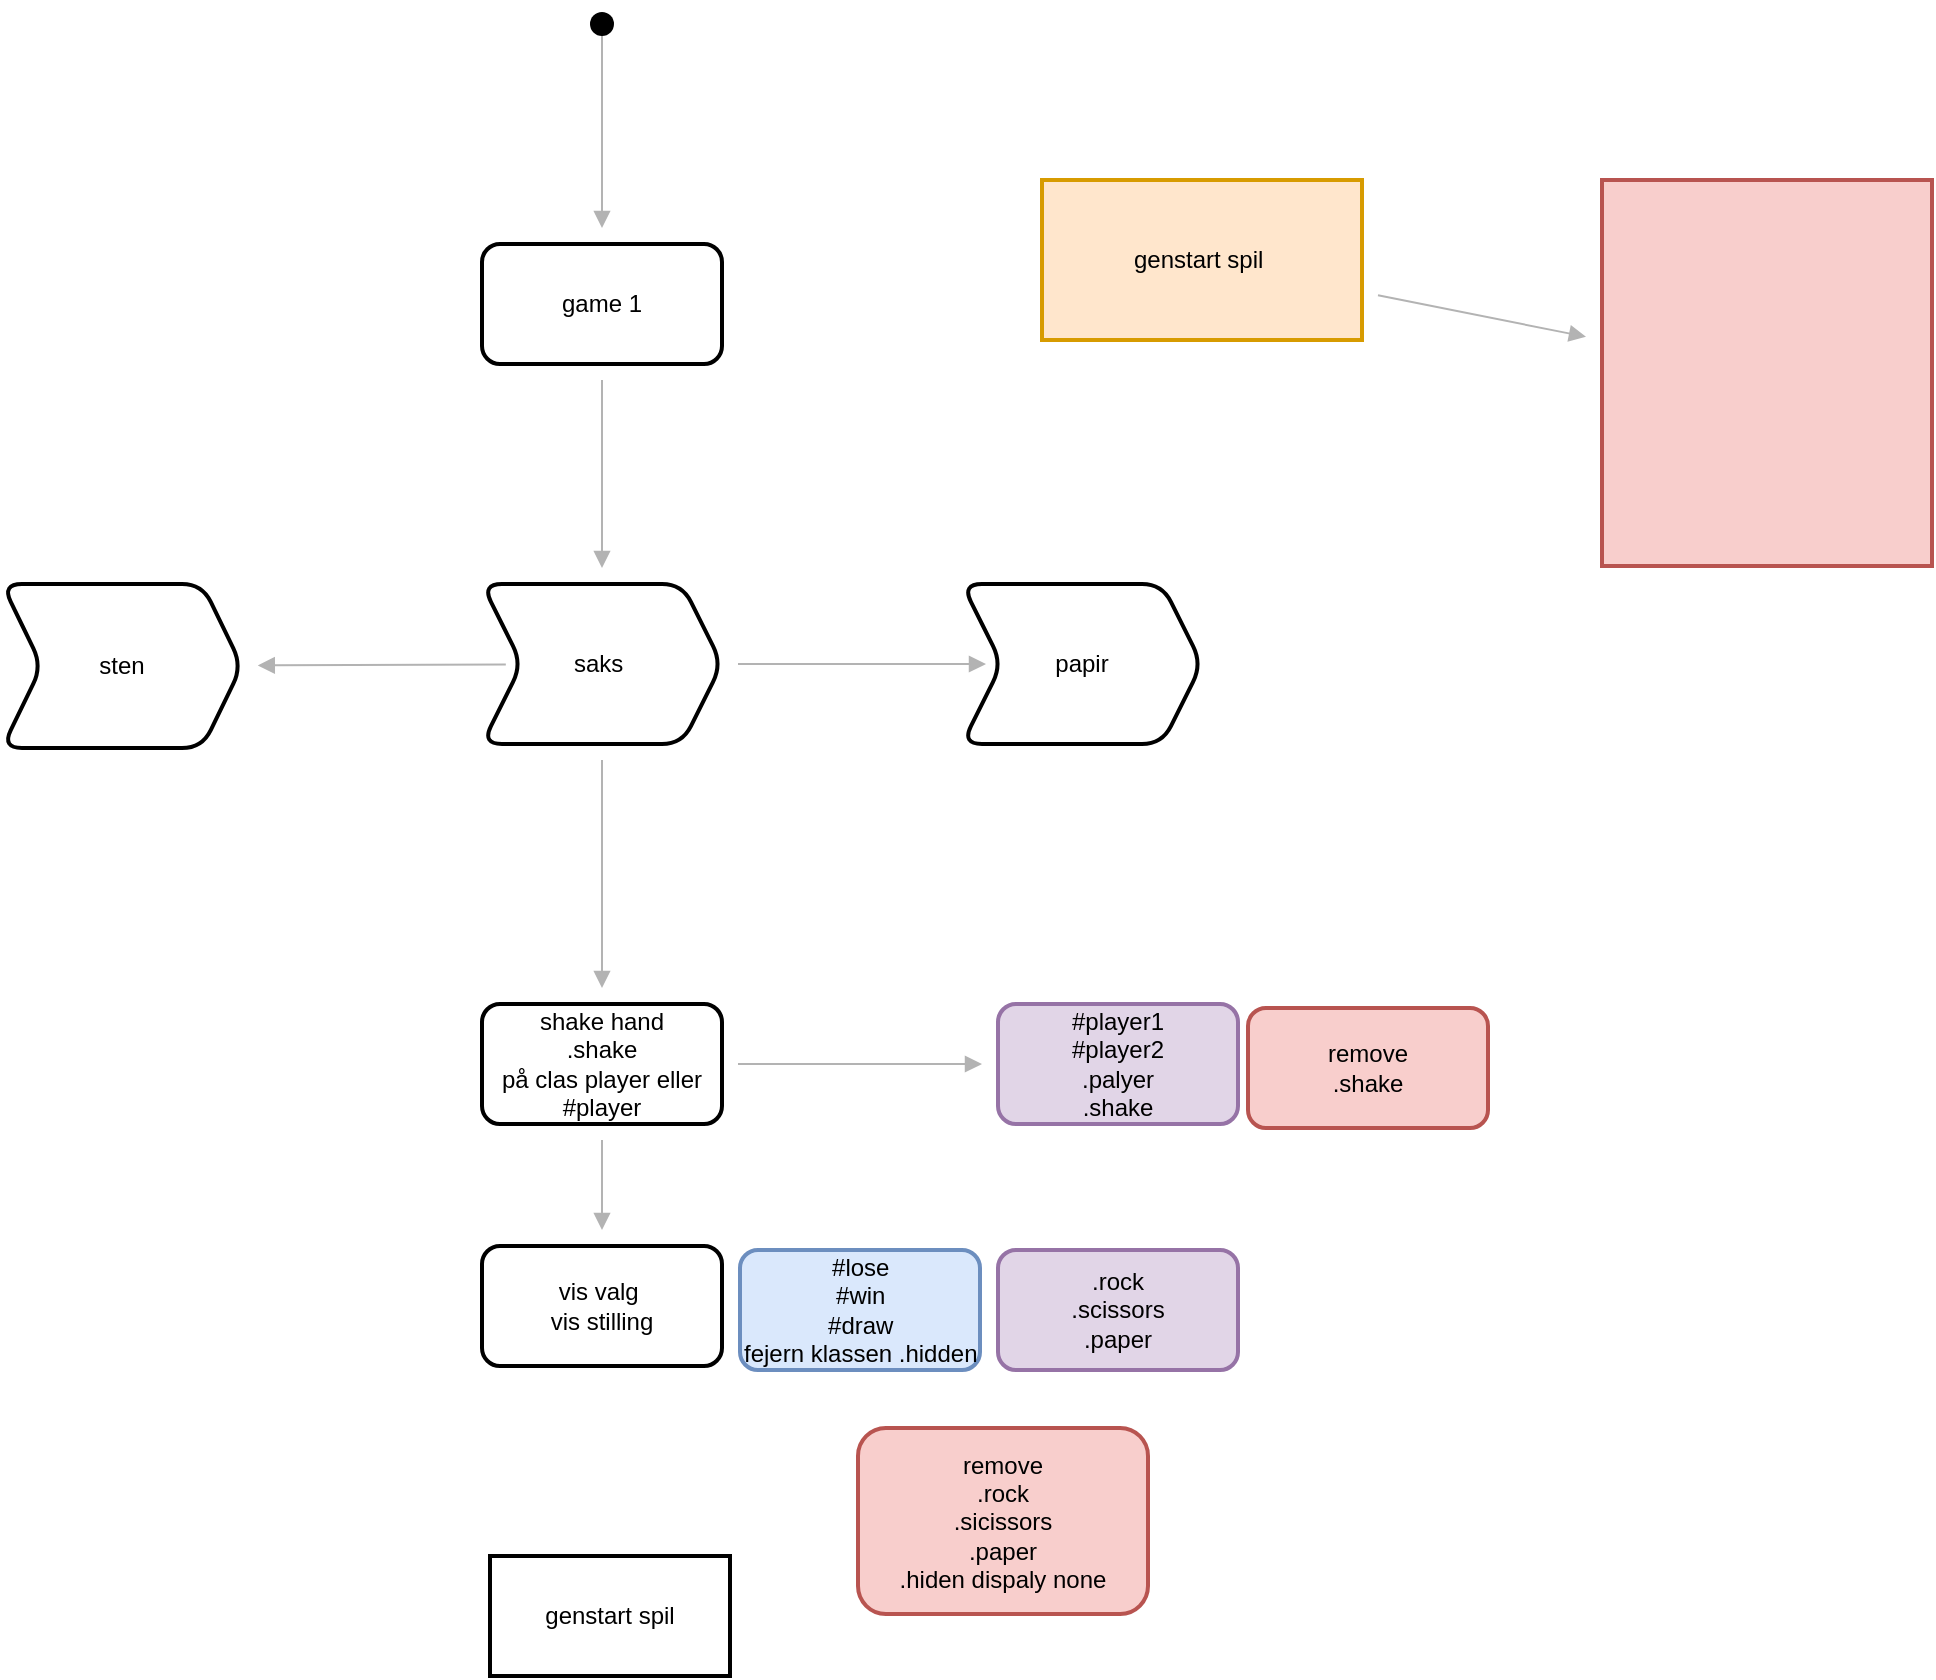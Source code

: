 <mxfile>
    <diagram id="n1XH_4lNE0ZCQADI9YPt" name="Page-1">
        <mxGraphModel dx="1446" dy="1240" grid="0" gridSize="10" guides="1" tooltips="1" connect="1" arrows="1" fold="1" page="1" pageScale="1" pageWidth="827" pageHeight="1169" background="none" math="0" shadow="0">
            <root>
                <mxCell id="0"/>
                <mxCell id="1" parent="0"/>
                <mxCell id="14" value="" style="edgeStyle=none;curved=1;rounded=0;orthogonalLoop=1;jettySize=auto;html=1;strokeColor=#B3B3B3;endArrow=block;endFill=1;sourcePerimeterSpacing=8;targetPerimeterSpacing=8;" edge="1" parent="1" source="12" target="13">
                    <mxGeometry relative="1" as="geometry"/>
                </mxCell>
                <mxCell id="12" value="" style="shape=waypoint;size=6;pointerEvents=1;points=[];fillColor=none;resizable=0;rotatable=0;perimeter=centerPerimeter;snapToPoint=1;strokeWidth=4;" vertex="1" parent="1">
                    <mxGeometry x="404" y="169" width="20" height="20" as="geometry"/>
                </mxCell>
                <mxCell id="16" value="" style="edgeStyle=none;curved=1;rounded=0;orthogonalLoop=1;jettySize=auto;html=1;strokeColor=#B3B3B3;endArrow=block;endFill=1;sourcePerimeterSpacing=8;targetPerimeterSpacing=8;" edge="1" parent="1" source="13" target="15">
                    <mxGeometry relative="1" as="geometry"/>
                </mxCell>
                <mxCell id="13" value="game 1" style="rounded=1;whiteSpace=wrap;html=1;fillColor=none;strokeWidth=2;" vertex="1" parent="1">
                    <mxGeometry x="354" y="289" width="120" height="60" as="geometry"/>
                </mxCell>
                <mxCell id="18" value="" style="edgeStyle=none;curved=1;rounded=0;orthogonalLoop=1;jettySize=auto;html=1;strokeColor=#B3B3B3;endArrow=block;endFill=1;sourcePerimeterSpacing=8;targetPerimeterSpacing=8;" edge="1" parent="1" source="15" target="17">
                    <mxGeometry relative="1" as="geometry"/>
                </mxCell>
                <mxCell id="20" value="" style="edgeStyle=none;curved=1;rounded=0;orthogonalLoop=1;jettySize=auto;html=1;strokeColor=#B3B3B3;endArrow=block;endFill=1;sourcePerimeterSpacing=8;targetPerimeterSpacing=8;" edge="1" parent="1" source="15" target="19">
                    <mxGeometry relative="1" as="geometry"/>
                </mxCell>
                <mxCell id="22" value="" style="edgeStyle=none;curved=1;rounded=0;orthogonalLoop=1;jettySize=auto;html=1;strokeColor=#B3B3B3;endArrow=block;endFill=1;sourcePerimeterSpacing=8;targetPerimeterSpacing=8;" edge="1" parent="1" source="15" target="21">
                    <mxGeometry relative="1" as="geometry"/>
                </mxCell>
                <mxCell id="15" value="saks&amp;nbsp;" style="shape=step;perimeter=stepPerimeter;whiteSpace=wrap;html=1;fixedSize=1;fillColor=none;rounded=1;strokeWidth=2;" vertex="1" parent="1">
                    <mxGeometry x="354" y="459" width="120" height="80" as="geometry"/>
                </mxCell>
                <mxCell id="17" value="papir" style="shape=step;perimeter=stepPerimeter;whiteSpace=wrap;html=1;fixedSize=1;fillColor=none;rounded=1;strokeWidth=2;" vertex="1" parent="1">
                    <mxGeometry x="594" y="459" width="120" height="80" as="geometry"/>
                </mxCell>
                <mxCell id="19" value="sten" style="shape=step;perimeter=stepPerimeter;whiteSpace=wrap;html=1;fixedSize=1;fillColor=none;rounded=1;strokeWidth=2;" vertex="1" parent="1">
                    <mxGeometry x="114" y="459" width="120" height="82" as="geometry"/>
                </mxCell>
                <mxCell id="25" value="" style="edgeStyle=none;curved=1;rounded=0;orthogonalLoop=1;jettySize=auto;html=1;strokeColor=#B3B3B3;endArrow=block;endFill=1;sourcePerimeterSpacing=8;targetPerimeterSpacing=8;" edge="1" parent="1" source="21" target="24">
                    <mxGeometry relative="1" as="geometry"/>
                </mxCell>
                <mxCell id="33" value="" style="edgeStyle=none;curved=1;rounded=0;orthogonalLoop=1;jettySize=auto;html=1;strokeColor=#B3B3B3;endArrow=block;endFill=1;sourcePerimeterSpacing=8;targetPerimeterSpacing=8;" edge="1" parent="1" source="21" target="32">
                    <mxGeometry relative="1" as="geometry"/>
                </mxCell>
                <mxCell id="21" value="shake hand&lt;br&gt;.shake&lt;br&gt;på clas player eller #player" style="whiteSpace=wrap;html=1;fillColor=none;rounded=1;strokeWidth=2;" vertex="1" parent="1">
                    <mxGeometry x="354" y="669" width="120" height="60" as="geometry"/>
                </mxCell>
                <mxCell id="24" value="vis valg&amp;nbsp;&lt;br&gt;vis stilling" style="rounded=1;whiteSpace=wrap;html=1;fillColor=none;strokeWidth=2;" vertex="1" parent="1">
                    <mxGeometry x="354" y="790" width="120" height="60" as="geometry"/>
                </mxCell>
                <mxCell id="27" value="genstart spil" style="whiteSpace=wrap;html=1;strokeWidth=2;" vertex="1" parent="1">
                    <mxGeometry x="358" y="945" width="120" height="60" as="geometry"/>
                </mxCell>
                <mxCell id="29" value="&lt;div style=&quot;text-align: center;&quot;&gt;&lt;span style=&quot;background-color: initial;&quot;&gt;#lose&lt;/span&gt;&lt;/div&gt;&lt;div style=&quot;text-align: center;&quot;&gt;&lt;span style=&quot;background-color: initial;&quot;&gt;#win&lt;/span&gt;&lt;/div&gt;&lt;div style=&quot;text-align: center;&quot;&gt;&lt;span style=&quot;background-color: initial;&quot;&gt;#draw&lt;/span&gt;&lt;/div&gt;fejern klassen .hidden" style="rounded=1;whiteSpace=wrap;html=1;fillColor=#dae8fc;strokeWidth=2;strokeColor=#6c8ebf;align=left;" vertex="1" parent="1">
                    <mxGeometry x="483" y="792" width="120" height="60" as="geometry"/>
                </mxCell>
                <mxCell id="31" value=".rock&lt;br&gt;.scissors&lt;br&gt;.paper" style="whiteSpace=wrap;html=1;align=center;fillColor=#e1d5e7;strokeColor=#9673a6;rounded=1;strokeWidth=2;" vertex="1" parent="1">
                    <mxGeometry x="612" y="792" width="120" height="60" as="geometry"/>
                </mxCell>
                <mxCell id="32" value="#player1&lt;br&gt;#player2&lt;br&gt;.palyer&lt;br&gt;.shake" style="whiteSpace=wrap;html=1;fillColor=#e1d5e7;rounded=1;strokeWidth=2;strokeColor=#9673a6;" vertex="1" parent="1">
                    <mxGeometry x="612" y="669" width="120" height="60" as="geometry"/>
                </mxCell>
                <mxCell id="34" value="remove&lt;br&gt;.shake" style="whiteSpace=wrap;html=1;fillColor=#f8cecc;strokeColor=#b85450;rounded=1;strokeWidth=2;" vertex="1" parent="1">
                    <mxGeometry x="737" y="671" width="120" height="60" as="geometry"/>
                </mxCell>
                <mxCell id="35" value="remove&lt;br&gt;.rock&lt;br&gt;.sicissors&lt;br&gt;.paper&lt;br&gt;.hiden dispaly none" style="whiteSpace=wrap;html=1;fillColor=#f8cecc;strokeColor=#b85450;rounded=1;strokeWidth=2;" vertex="1" parent="1">
                    <mxGeometry x="542" y="881" width="145" height="93" as="geometry"/>
                </mxCell>
                <mxCell id="38" value="" style="edgeStyle=none;curved=1;rounded=0;orthogonalLoop=1;jettySize=auto;html=1;strokeColor=#B3B3B3;endArrow=block;endFill=1;sourcePerimeterSpacing=8;targetPerimeterSpacing=8;" edge="1" parent="1" source="36" target="37">
                    <mxGeometry relative="1" as="geometry"/>
                </mxCell>
                <mxCell id="36" value="genstart spil&amp;nbsp;" style="rounded=0;whiteSpace=wrap;html=1;strokeWidth=2;fillColor=#ffe6cc;strokeColor=#d79b00;" vertex="1" parent="1">
                    <mxGeometry x="634" y="257" width="160" height="80" as="geometry"/>
                </mxCell>
                <mxCell id="37" value="" style="rounded=0;whiteSpace=wrap;html=1;strokeWidth=2;fillColor=#f8cecc;strokeColor=#b85450;" vertex="1" parent="1">
                    <mxGeometry x="914" y="257" width="165" height="193" as="geometry"/>
                </mxCell>
            </root>
        </mxGraphModel>
    </diagram>
</mxfile>